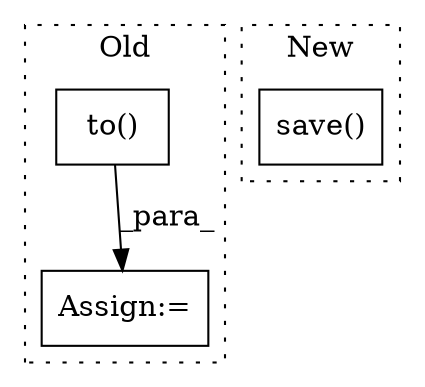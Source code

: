 digraph G {
subgraph cluster0 {
1 [label="to()" a="75" s="4707,4750" l="37,1" shape="box"];
3 [label="Assign:=" a="68" s="4784" l="3" shape="box"];
label = "Old";
style="dotted";
}
subgraph cluster1 {
2 [label="save()" a="75" s="4834,4870" l="11,1" shape="box"];
label = "New";
style="dotted";
}
1 -> 3 [label="_para_"];
}
